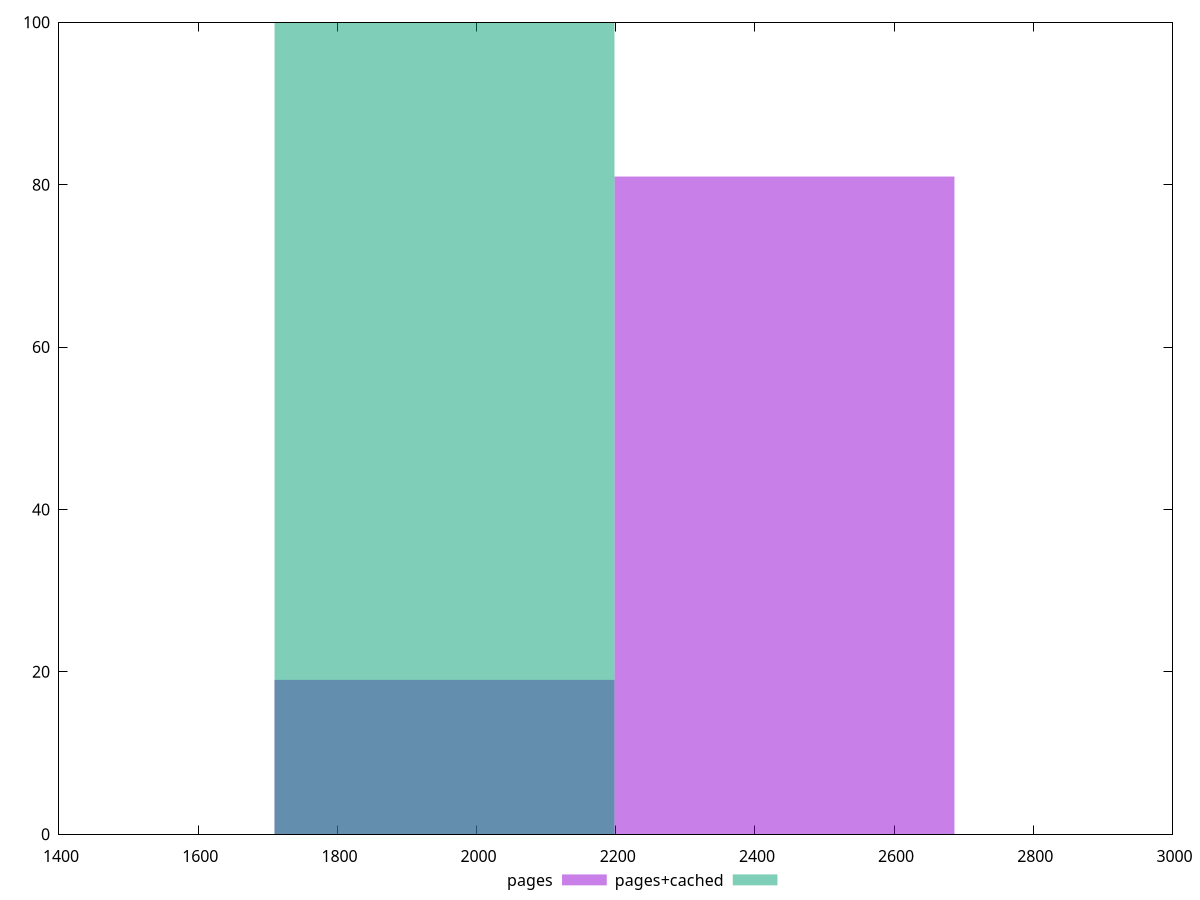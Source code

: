 reset
set terminal svg size 640, 500 enhanced background rgb 'white'
set output "report_00007_2020-12-11T15:55:29.892Z/mainthread-work-breakdown/comparison/histogram/1_vs_2.svg"

$pages <<EOF
1953.9460585362706 19
2442.4325731703384 81
EOF

$pagesCached <<EOF
1953.9460585362706 100
EOF

set key outside below
set boxwidth 488.48651463406765
set yrange [0:100]
set style fill transparent solid 0.5 noborder

plot \
  $pages title "pages" with boxes, \
  $pagesCached title "pages+cached" with boxes, \


reset